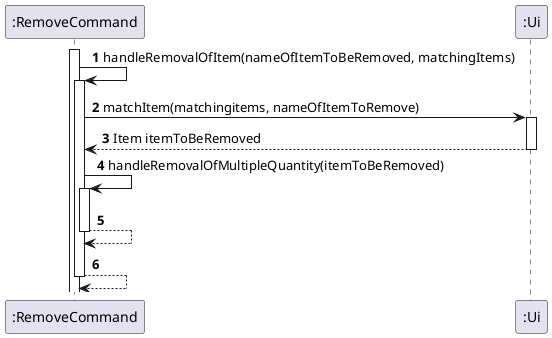 @startuml
'https://plantuml.com/sequence-diagram

autonumber

activate ":RemoveCommand"

":RemoveCommand" -> ":RemoveCommand": handleRemovalOfItem(nameOfItemToBeRemoved, matchingItems)
activate ":RemoveCommand"

":RemoveCommand" -> ":Ui": matchItem(matchingitems, nameOfItemToRemove)
activate ":Ui"
":RemoveCommand" <-- ":Ui": Item itemToBeRemoved
deactivate ":Ui"


":RemoveCommand" -> ":RemoveCommand": handleRemovalOfMultipleQuantity(itemToBeRemoved)
activate ":RemoveCommand"
":RemoveCommand" --> ":RemoveCommand"
deactivate ":RemoveCommand"

":RemoveCommand" --> ":RemoveCommand"
deactivate ":RemoveCommand"

@enduml